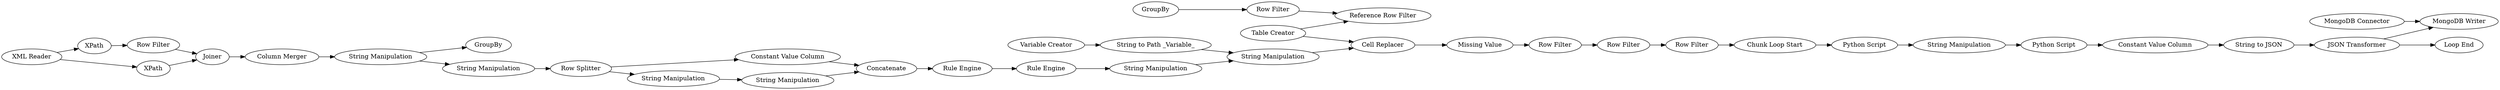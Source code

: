 digraph {
	"2357153548475772473_429" [label=GroupBy]
	"8625538612399689352_403" [label="Loop End"]
	"-6593333191896953597_348" [label="String to Path _Variable_"]
	"8625538612399689352_396" [label="Python Script"]
	"2357153548475772473_426" [label="Row Splitter"]
	"2357153548475772473_428" [label=Concatenate]
	"-6593333191896953597_467" [label=Joiner]
	"-2056517165825522045_394" [label="Reference Row Filter"]
	"8625538612399689352_394" [label="JSON Transformer"]
	"2357153548475772473_427" [label="Constant Value Column"]
	"-2056517165825522045_385" [label="Cell Replacer"]
	"8625538612399689352_402" [label="Chunk Loop Start"]
	"-6593333191896953597_465" [label="Row Filter"]
	"8625538612399689352_376" [label="MongoDB Connector"]
	"-6593333191896953597_368" [label="String Manipulation"]
	"8625538612399689352_395" [label="MongoDB Writer"]
	"-6593333191896953597_458" [label=XPath]
	"2357153548475772473_430" [label="Rule Engine"]
	"-2056517165825522045_395" [label="Row Filter"]
	"8625538612399689352_386" [label="Row Filter"]
	"8625538612399689352_389" [label="String to JSON"]
	"2357153548475772473_432" [label="String Manipulation"]
	"2357153548475772473_423" [label="String Manipulation"]
	"-6593333191896953597_456" [label="Column Merger"]
	"-6593333191896953597_354" [label=XPath]
	"8625538612399689352_455" [label="Row Filter"]
	"-2056517165825522045_392" [label="Missing Value"]
	"2357153548475772473_425" [label="String Manipulation"]
	"2357153548475772473_424" [label="String Manipulation"]
	"2357153548475772473_369" [label="String Manipulation"]
	"8625538612399689352_397" [label="String Manipulation"]
	"8625538612399689352_391" [label="Constant Value Column"]
	"-6593333191896953597_346" [label="Variable Creator"]
	"-6593333191896953597_355" [label="XML Reader"]
	"-2056517165825522045_384" [label="Table Creator"]
	"8625538612399689352_408" [label="Python Script"]
	"8625538612399689352_398" [label="Row Filter"]
	"-2056517165825522045_393" [label=GroupBy]
	"2357153548475772473_431" [label="Rule Engine"]
	"8625538612399689352_396" -> "8625538612399689352_391"
	"-2056517165825522045_384" -> "-2056517165825522045_385"
	"2357153548475772473_369" -> "2357153548475772473_432"
	"2357153548475772473_369" -> "2357153548475772473_429"
	"8625538612399689352_408" -> "8625538612399689352_397"
	"8625538612399689352_386" -> "8625538612399689352_398"
	"-6593333191896953597_346" -> "-6593333191896953597_348"
	"2357153548475772473_431" -> "2357153548475772473_423"
	"2357153548475772473_426" -> "2357153548475772473_427"
	"8625538612399689352_389" -> "8625538612399689352_394"
	"8625538612399689352_398" -> "8625538612399689352_455"
	"8625538612399689352_394" -> "8625538612399689352_403"
	"8625538612399689352_376" -> "8625538612399689352_395"
	"-6593333191896953597_458" -> "-6593333191896953597_465"
	"8625538612399689352_391" -> "8625538612399689352_389"
	"-2056517165825522045_392" -> "8625538612399689352_386"
	"8625538612399689352_455" -> "8625538612399689352_402"
	"8625538612399689352_397" -> "8625538612399689352_396"
	"-2056517165825522045_385" -> "-2056517165825522045_392"
	"-2056517165825522045_393" -> "-2056517165825522045_395"
	"-6593333191896953597_467" -> "-6593333191896953597_456"
	"-6593333191896953597_355" -> "-6593333191896953597_458"
	"-6593333191896953597_348" -> "-6593333191896953597_368"
	"2357153548475772473_424" -> "2357153548475772473_425"
	"2357153548475772473_425" -> "2357153548475772473_428"
	"8625538612399689352_394" -> "8625538612399689352_395"
	"-6593333191896953597_354" -> "-6593333191896953597_467"
	"2357153548475772473_432" -> "2357153548475772473_426"
	"8625538612399689352_402" -> "8625538612399689352_408"
	"-2056517165825522045_395" -> "-2056517165825522045_394"
	"2357153548475772473_428" -> "2357153548475772473_430"
	"-6593333191896953597_465" -> "-6593333191896953597_467"
	"-6593333191896953597_368" -> "-2056517165825522045_385"
	"2357153548475772473_430" -> "2357153548475772473_431"
	"-6593333191896953597_355" -> "-6593333191896953597_354"
	"2357153548475772473_427" -> "2357153548475772473_428"
	"-2056517165825522045_384" -> "-2056517165825522045_394"
	"-6593333191896953597_456" -> "2357153548475772473_369"
	"2357153548475772473_423" -> "-6593333191896953597_368"
	"2357153548475772473_426" -> "2357153548475772473_424"
	rankdir=LR
}
